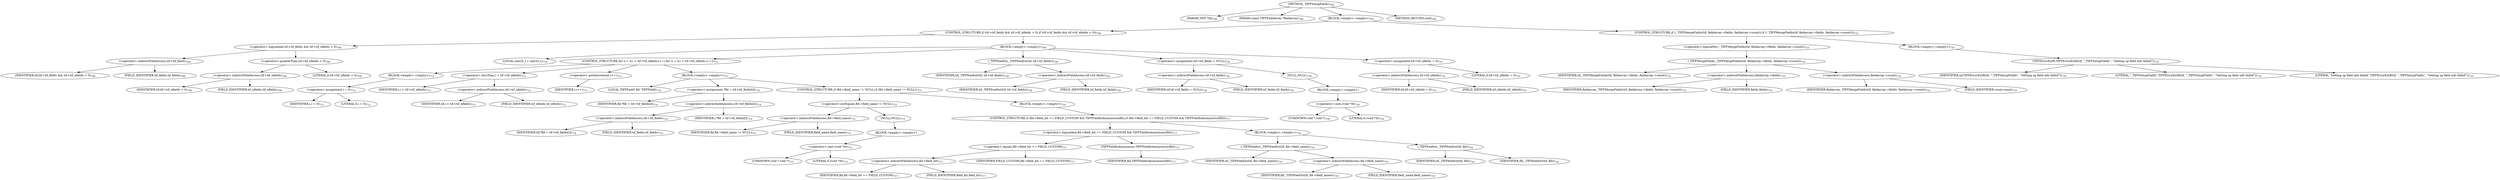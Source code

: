 digraph "_TIFFSetupFields" {  
"26693" [label = <(METHOD,_TIFFSetupFields)<SUB>706</SUB>> ]
"26694" [label = <(PARAM,TIFF *tif)<SUB>706</SUB>> ]
"26695" [label = <(PARAM,const TIFFFieldArray *fieldarray)<SUB>706</SUB>> ]
"26696" [label = <(BLOCK,&lt;empty&gt;,&lt;empty&gt;)<SUB>707</SUB>> ]
"26697" [label = <(CONTROL_STRUCTURE,if (tif-&gt;tif_fields &amp;&amp; tif-&gt;tif_nfields &gt; 0),if (tif-&gt;tif_fields &amp;&amp; tif-&gt;tif_nfields &gt; 0))<SUB>708</SUB>> ]
"26698" [label = <(&lt;operator&gt;.logicalAnd,tif-&gt;tif_fields &amp;&amp; tif-&gt;tif_nfields &gt; 0)<SUB>708</SUB>> ]
"26699" [label = <(&lt;operator&gt;.indirectFieldAccess,tif-&gt;tif_fields)<SUB>708</SUB>> ]
"26700" [label = <(IDENTIFIER,tif,tif-&gt;tif_fields &amp;&amp; tif-&gt;tif_nfields &gt; 0)<SUB>708</SUB>> ]
"26701" [label = <(FIELD_IDENTIFIER,tif_fields,tif_fields)<SUB>708</SUB>> ]
"26702" [label = <(&lt;operator&gt;.greaterThan,tif-&gt;tif_nfields &gt; 0)<SUB>708</SUB>> ]
"26703" [label = <(&lt;operator&gt;.indirectFieldAccess,tif-&gt;tif_nfields)<SUB>708</SUB>> ]
"26704" [label = <(IDENTIFIER,tif,tif-&gt;tif_nfields &gt; 0)<SUB>708</SUB>> ]
"26705" [label = <(FIELD_IDENTIFIER,tif_nfields,tif_nfields)<SUB>708</SUB>> ]
"26706" [label = <(LITERAL,0,tif-&gt;tif_nfields &gt; 0)<SUB>708</SUB>> ]
"26707" [label = <(BLOCK,&lt;empty&gt;,&lt;empty&gt;)<SUB>709</SUB>> ]
"26708" [label = <(LOCAL,uint32_t i: uint32_t)<SUB>710</SUB>> ]
"26709" [label = <(CONTROL_STRUCTURE,for (i = 0;i &lt; tif-&gt;tif_nfields;i++),for (i = 0;i &lt; tif-&gt;tif_nfields;i++))<SUB>712</SUB>> ]
"26710" [label = <(BLOCK,&lt;empty&gt;,&lt;empty&gt;)<SUB>712</SUB>> ]
"26711" [label = <(&lt;operator&gt;.assignment,i = 0)<SUB>712</SUB>> ]
"26712" [label = <(IDENTIFIER,i,i = 0)<SUB>712</SUB>> ]
"26713" [label = <(LITERAL,0,i = 0)<SUB>712</SUB>> ]
"26714" [label = <(&lt;operator&gt;.lessThan,i &lt; tif-&gt;tif_nfields)<SUB>712</SUB>> ]
"26715" [label = <(IDENTIFIER,i,i &lt; tif-&gt;tif_nfields)<SUB>712</SUB>> ]
"26716" [label = <(&lt;operator&gt;.indirectFieldAccess,tif-&gt;tif_nfields)<SUB>712</SUB>> ]
"26717" [label = <(IDENTIFIER,tif,i &lt; tif-&gt;tif_nfields)<SUB>712</SUB>> ]
"26718" [label = <(FIELD_IDENTIFIER,tif_nfields,tif_nfields)<SUB>712</SUB>> ]
"26719" [label = <(&lt;operator&gt;.postIncrement,i++)<SUB>712</SUB>> ]
"26720" [label = <(IDENTIFIER,i,i++)<SUB>712</SUB>> ]
"26721" [label = <(BLOCK,&lt;empty&gt;,&lt;empty&gt;)<SUB>713</SUB>> ]
"26722" [label = <(LOCAL,TIFFField* fld: TIFFField)<SUB>714</SUB>> ]
"26723" [label = <(&lt;operator&gt;.assignment,*fld = tif-&gt;tif_fields[i])<SUB>714</SUB>> ]
"26724" [label = <(IDENTIFIER,fld,*fld = tif-&gt;tif_fields[i])<SUB>714</SUB>> ]
"26725" [label = <(&lt;operator&gt;.indirectIndexAccess,tif-&gt;tif_fields[i])<SUB>714</SUB>> ]
"26726" [label = <(&lt;operator&gt;.indirectFieldAccess,tif-&gt;tif_fields)<SUB>714</SUB>> ]
"26727" [label = <(IDENTIFIER,tif,*fld = tif-&gt;tif_fields[i])<SUB>714</SUB>> ]
"26728" [label = <(FIELD_IDENTIFIER,tif_fields,tif_fields)<SUB>714</SUB>> ]
"26729" [label = <(IDENTIFIER,i,*fld = tif-&gt;tif_fields[i])<SUB>714</SUB>> ]
"26730" [label = <(CONTROL_STRUCTURE,if (fld-&gt;field_name != NULL),if (fld-&gt;field_name != NULL))<SUB>715</SUB>> ]
"26731" [label = <(&lt;operator&gt;.notEquals,fld-&gt;field_name != NULL)<SUB>715</SUB>> ]
"26732" [label = <(&lt;operator&gt;.indirectFieldAccess,fld-&gt;field_name)<SUB>715</SUB>> ]
"26733" [label = <(IDENTIFIER,fld,fld-&gt;field_name != NULL)<SUB>715</SUB>> ]
"26734" [label = <(FIELD_IDENTIFIER,field_name,field_name)<SUB>715</SUB>> ]
"26735" [label = <(NULL,NULL)<SUB>715</SUB>> ]
"26736" [label = <(BLOCK,&lt;empty&gt;,&lt;empty&gt;)> ]
"26737" [label = <(&lt;operator&gt;.cast,(void *)0)<SUB>715</SUB>> ]
"26738" [label = <(UNKNOWN,void *,void *)<SUB>715</SUB>> ]
"26739" [label = <(LITERAL,0,(void *)0)<SUB>715</SUB>> ]
"26740" [label = <(BLOCK,&lt;empty&gt;,&lt;empty&gt;)<SUB>716</SUB>> ]
"26741" [label = <(CONTROL_STRUCTURE,if (fld-&gt;field_bit == FIELD_CUSTOM &amp;&amp; TIFFFieldIsAnonymous(fld)),if (fld-&gt;field_bit == FIELD_CUSTOM &amp;&amp; TIFFFieldIsAnonymous(fld)))<SUB>717</SUB>> ]
"26742" [label = <(&lt;operator&gt;.logicalAnd,fld-&gt;field_bit == FIELD_CUSTOM &amp;&amp; TIFFFieldIsAnonymous(fld))<SUB>717</SUB>> ]
"26743" [label = <(&lt;operator&gt;.equals,fld-&gt;field_bit == FIELD_CUSTOM)<SUB>717</SUB>> ]
"26744" [label = <(&lt;operator&gt;.indirectFieldAccess,fld-&gt;field_bit)<SUB>717</SUB>> ]
"26745" [label = <(IDENTIFIER,fld,fld-&gt;field_bit == FIELD_CUSTOM)<SUB>717</SUB>> ]
"26746" [label = <(FIELD_IDENTIFIER,field_bit,field_bit)<SUB>717</SUB>> ]
"26747" [label = <(IDENTIFIER,FIELD_CUSTOM,fld-&gt;field_bit == FIELD_CUSTOM)<SUB>717</SUB>> ]
"26748" [label = <(TIFFFieldIsAnonymous,TIFFFieldIsAnonymous(fld))<SUB>717</SUB>> ]
"26749" [label = <(IDENTIFIER,fld,TIFFFieldIsAnonymous(fld))<SUB>717</SUB>> ]
"26750" [label = <(BLOCK,&lt;empty&gt;,&lt;empty&gt;)<SUB>718</SUB>> ]
"26751" [label = <(_TIFFfreeExt,_TIFFfreeExt(tif, fld-&gt;field_name))<SUB>719</SUB>> ]
"26752" [label = <(IDENTIFIER,tif,_TIFFfreeExt(tif, fld-&gt;field_name))<SUB>719</SUB>> ]
"26753" [label = <(&lt;operator&gt;.indirectFieldAccess,fld-&gt;field_name)<SUB>719</SUB>> ]
"26754" [label = <(IDENTIFIER,fld,_TIFFfreeExt(tif, fld-&gt;field_name))<SUB>719</SUB>> ]
"26755" [label = <(FIELD_IDENTIFIER,field_name,field_name)<SUB>719</SUB>> ]
"26756" [label = <(_TIFFfreeExt,_TIFFfreeExt(tif, fld))<SUB>724</SUB>> ]
"26757" [label = <(IDENTIFIER,tif,_TIFFfreeExt(tif, fld))<SUB>724</SUB>> ]
"26758" [label = <(IDENTIFIER,fld,_TIFFfreeExt(tif, fld))<SUB>724</SUB>> ]
"26759" [label = <(_TIFFfreeExt,_TIFFfreeExt(tif, tif-&gt;tif_fields))<SUB>729</SUB>> ]
"26760" [label = <(IDENTIFIER,tif,_TIFFfreeExt(tif, tif-&gt;tif_fields))<SUB>729</SUB>> ]
"26761" [label = <(&lt;operator&gt;.indirectFieldAccess,tif-&gt;tif_fields)<SUB>729</SUB>> ]
"26762" [label = <(IDENTIFIER,tif,_TIFFfreeExt(tif, tif-&gt;tif_fields))<SUB>729</SUB>> ]
"26763" [label = <(FIELD_IDENTIFIER,tif_fields,tif_fields)<SUB>729</SUB>> ]
"26764" [label = <(&lt;operator&gt;.assignment,tif-&gt;tif_fields = NULL)<SUB>730</SUB>> ]
"26765" [label = <(&lt;operator&gt;.indirectFieldAccess,tif-&gt;tif_fields)<SUB>730</SUB>> ]
"26766" [label = <(IDENTIFIER,tif,tif-&gt;tif_fields = NULL)<SUB>730</SUB>> ]
"26767" [label = <(FIELD_IDENTIFIER,tif_fields,tif_fields)<SUB>730</SUB>> ]
"26768" [label = <(NULL,NULL)<SUB>730</SUB>> ]
"26769" [label = <(BLOCK,&lt;empty&gt;,&lt;empty&gt;)> ]
"26770" [label = <(&lt;operator&gt;.cast,(void *)0)<SUB>730</SUB>> ]
"26771" [label = <(UNKNOWN,void *,void *)<SUB>730</SUB>> ]
"26772" [label = <(LITERAL,0,(void *)0)<SUB>730</SUB>> ]
"26773" [label = <(&lt;operator&gt;.assignment,tif-&gt;tif_nfields = 0)<SUB>731</SUB>> ]
"26774" [label = <(&lt;operator&gt;.indirectFieldAccess,tif-&gt;tif_nfields)<SUB>731</SUB>> ]
"26775" [label = <(IDENTIFIER,tif,tif-&gt;tif_nfields = 0)<SUB>731</SUB>> ]
"26776" [label = <(FIELD_IDENTIFIER,tif_nfields,tif_nfields)<SUB>731</SUB>> ]
"26777" [label = <(LITERAL,0,tif-&gt;tif_nfields = 0)<SUB>731</SUB>> ]
"26778" [label = <(CONTROL_STRUCTURE,if (!_TIFFMergeFields(tif, fieldarray-&gt;fields, fieldarray-&gt;count)),if (!_TIFFMergeFields(tif, fieldarray-&gt;fields, fieldarray-&gt;count)))<SUB>733</SUB>> ]
"26779" [label = <(&lt;operator&gt;.logicalNot,!_TIFFMergeFields(tif, fieldarray-&gt;fields, fieldarray-&gt;count))<SUB>733</SUB>> ]
"26780" [label = <(_TIFFMergeFields,_TIFFMergeFields(tif, fieldarray-&gt;fields, fieldarray-&gt;count))<SUB>733</SUB>> ]
"26781" [label = <(IDENTIFIER,tif,_TIFFMergeFields(tif, fieldarray-&gt;fields, fieldarray-&gt;count))<SUB>733</SUB>> ]
"26782" [label = <(&lt;operator&gt;.indirectFieldAccess,fieldarray-&gt;fields)<SUB>733</SUB>> ]
"26783" [label = <(IDENTIFIER,fieldarray,_TIFFMergeFields(tif, fieldarray-&gt;fields, fieldarray-&gt;count))<SUB>733</SUB>> ]
"26784" [label = <(FIELD_IDENTIFIER,fields,fields)<SUB>733</SUB>> ]
"26785" [label = <(&lt;operator&gt;.indirectFieldAccess,fieldarray-&gt;count)<SUB>733</SUB>> ]
"26786" [label = <(IDENTIFIER,fieldarray,_TIFFMergeFields(tif, fieldarray-&gt;fields, fieldarray-&gt;count))<SUB>733</SUB>> ]
"26787" [label = <(FIELD_IDENTIFIER,count,count)<SUB>733</SUB>> ]
"26788" [label = <(BLOCK,&lt;empty&gt;,&lt;empty&gt;)<SUB>734</SUB>> ]
"26789" [label = <(TIFFErrorExtR,TIFFErrorExtR(tif, &quot;_TIFFSetupFields&quot;, &quot;Setting up field info failed&quot;))<SUB>735</SUB>> ]
"26790" [label = <(IDENTIFIER,tif,TIFFErrorExtR(tif, &quot;_TIFFSetupFields&quot;, &quot;Setting up field info failed&quot;))<SUB>735</SUB>> ]
"26791" [label = <(LITERAL,&quot;_TIFFSetupFields&quot;,TIFFErrorExtR(tif, &quot;_TIFFSetupFields&quot;, &quot;Setting up field info failed&quot;))<SUB>735</SUB>> ]
"26792" [label = <(LITERAL,&quot;Setting up field info failed&quot;,TIFFErrorExtR(tif, &quot;_TIFFSetupFields&quot;, &quot;Setting up field info failed&quot;))<SUB>735</SUB>> ]
"26793" [label = <(METHOD_RETURN,void)<SUB>706</SUB>> ]
  "26693" -> "26694" 
  "26693" -> "26695" 
  "26693" -> "26696" 
  "26693" -> "26793" 
  "26696" -> "26697" 
  "26696" -> "26778" 
  "26697" -> "26698" 
  "26697" -> "26707" 
  "26698" -> "26699" 
  "26698" -> "26702" 
  "26699" -> "26700" 
  "26699" -> "26701" 
  "26702" -> "26703" 
  "26702" -> "26706" 
  "26703" -> "26704" 
  "26703" -> "26705" 
  "26707" -> "26708" 
  "26707" -> "26709" 
  "26707" -> "26759" 
  "26707" -> "26764" 
  "26707" -> "26773" 
  "26709" -> "26710" 
  "26709" -> "26714" 
  "26709" -> "26719" 
  "26709" -> "26721" 
  "26710" -> "26711" 
  "26711" -> "26712" 
  "26711" -> "26713" 
  "26714" -> "26715" 
  "26714" -> "26716" 
  "26716" -> "26717" 
  "26716" -> "26718" 
  "26719" -> "26720" 
  "26721" -> "26722" 
  "26721" -> "26723" 
  "26721" -> "26730" 
  "26723" -> "26724" 
  "26723" -> "26725" 
  "26725" -> "26726" 
  "26725" -> "26729" 
  "26726" -> "26727" 
  "26726" -> "26728" 
  "26730" -> "26731" 
  "26730" -> "26740" 
  "26731" -> "26732" 
  "26731" -> "26735" 
  "26732" -> "26733" 
  "26732" -> "26734" 
  "26735" -> "26736" 
  "26736" -> "26737" 
  "26737" -> "26738" 
  "26737" -> "26739" 
  "26740" -> "26741" 
  "26741" -> "26742" 
  "26741" -> "26750" 
  "26742" -> "26743" 
  "26742" -> "26748" 
  "26743" -> "26744" 
  "26743" -> "26747" 
  "26744" -> "26745" 
  "26744" -> "26746" 
  "26748" -> "26749" 
  "26750" -> "26751" 
  "26750" -> "26756" 
  "26751" -> "26752" 
  "26751" -> "26753" 
  "26753" -> "26754" 
  "26753" -> "26755" 
  "26756" -> "26757" 
  "26756" -> "26758" 
  "26759" -> "26760" 
  "26759" -> "26761" 
  "26761" -> "26762" 
  "26761" -> "26763" 
  "26764" -> "26765" 
  "26764" -> "26768" 
  "26765" -> "26766" 
  "26765" -> "26767" 
  "26768" -> "26769" 
  "26769" -> "26770" 
  "26770" -> "26771" 
  "26770" -> "26772" 
  "26773" -> "26774" 
  "26773" -> "26777" 
  "26774" -> "26775" 
  "26774" -> "26776" 
  "26778" -> "26779" 
  "26778" -> "26788" 
  "26779" -> "26780" 
  "26780" -> "26781" 
  "26780" -> "26782" 
  "26780" -> "26785" 
  "26782" -> "26783" 
  "26782" -> "26784" 
  "26785" -> "26786" 
  "26785" -> "26787" 
  "26788" -> "26789" 
  "26789" -> "26790" 
  "26789" -> "26791" 
  "26789" -> "26792" 
}
